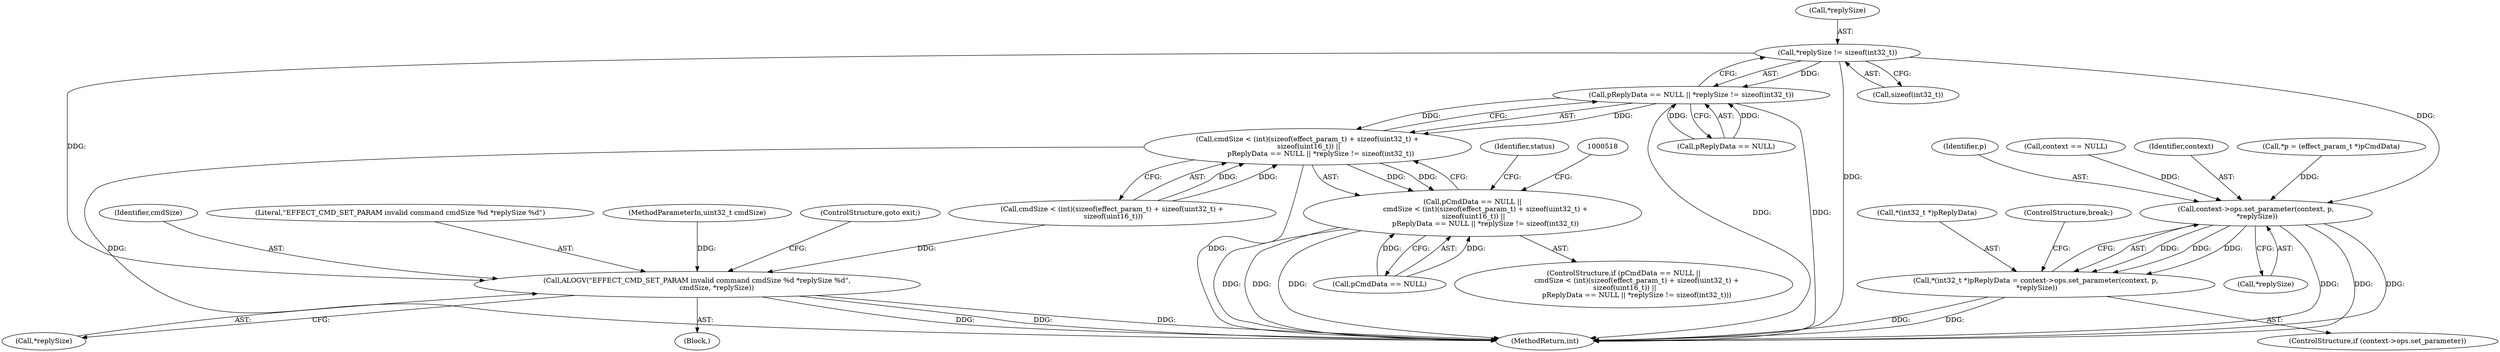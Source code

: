 digraph "0_Android_073a80800f341325932c66818ce4302b312909a4@API" {
"1000499" [label="(Call,*replySize != sizeof(int32_t))"];
"1000495" [label="(Call,pReplyData == NULL || *replySize != sizeof(int32_t))"];
"1000482" [label="(Call,cmdSize < (int)(sizeof(effect_param_t) + sizeof(uint32_t) +\n sizeof(uint16_t)) ||\n            pReplyData == NULL || *replySize != sizeof(int32_t))"];
"1000478" [label="(Call,pCmdData == NULL ||\n            cmdSize < (int)(sizeof(effect_param_t) + sizeof(uint32_t) +\n sizeof(uint16_t)) ||\n            pReplyData == NULL || *replySize != sizeof(int32_t))"];
"1000509" [label="(Call,ALOGV(\"EFFECT_CMD_SET_PARAM invalid command cmdSize %d *replySize %d\",\n                  cmdSize, *replySize))"];
"1000538" [label="(Call,context->ops.set_parameter(context, p,\n *replySize))"];
"1000533" [label="(Call,*(int32_t *)pReplyData = context->ops.set_parameter(context, p,\n *replySize))"];
"1000483" [label="(Call,cmdSize < (int)(sizeof(effect_param_t) + sizeof(uint32_t) +\n sizeof(uint16_t)))"];
"1000509" [label="(Call,ALOGV(\"EFFECT_CMD_SET_PARAM invalid command cmdSize %d *replySize %d\",\n                  cmdSize, *replySize))"];
"1000104" [label="(MethodParameterIn,uint32_t cmdSize)"];
"1000479" [label="(Call,pCmdData == NULL)"];
"1000527" [label="(ControlStructure,if (context->ops.set_parameter))"];
"1000522" [label="(Call,*p = (effect_param_t *)pCmdData)"];
"1000499" [label="(Call,*replySize != sizeof(int32_t))"];
"1000496" [label="(Call,pReplyData == NULL)"];
"1000540" [label="(Identifier,p)"];
"1000478" [label="(Call,pCmdData == NULL ||\n            cmdSize < (int)(sizeof(effect_param_t) + sizeof(uint32_t) +\n sizeof(uint16_t)) ||\n            pReplyData == NULL || *replySize != sizeof(int32_t))"];
"1000506" [label="(Identifier,status)"];
"1000504" [label="(Block,)"];
"1000541" [label="(Call,*replySize)"];
"1000533" [label="(Call,*(int32_t *)pReplyData = context->ops.set_parameter(context, p,\n *replySize))"];
"1000514" [label="(ControlStructure,goto exit;)"];
"1000511" [label="(Identifier,cmdSize)"];
"1000135" [label="(Call,context == NULL)"];
"1000477" [label="(ControlStructure,if (pCmdData == NULL ||\n            cmdSize < (int)(sizeof(effect_param_t) + sizeof(uint32_t) +\n sizeof(uint16_t)) ||\n            pReplyData == NULL || *replySize != sizeof(int32_t)))"];
"1000512" [label="(Call,*replySize)"];
"1000539" [label="(Identifier,context)"];
"1000534" [label="(Call,*(int32_t *)pReplyData)"];
"1000500" [label="(Call,*replySize)"];
"1000502" [label="(Call,sizeof(int32_t))"];
"1000543" [label="(ControlStructure,break;)"];
"1000482" [label="(Call,cmdSize < (int)(sizeof(effect_param_t) + sizeof(uint32_t) +\n sizeof(uint16_t)) ||\n            pReplyData == NULL || *replySize != sizeof(int32_t))"];
"1000495" [label="(Call,pReplyData == NULL || *replySize != sizeof(int32_t))"];
"1000510" [label="(Literal,\"EFFECT_CMD_SET_PARAM invalid command cmdSize %d *replySize %d\")"];
"1000538" [label="(Call,context->ops.set_parameter(context, p,\n *replySize))"];
"1000725" [label="(MethodReturn,int)"];
"1000499" -> "1000495"  [label="AST: "];
"1000499" -> "1000502"  [label="CFG: "];
"1000500" -> "1000499"  [label="AST: "];
"1000502" -> "1000499"  [label="AST: "];
"1000495" -> "1000499"  [label="CFG: "];
"1000499" -> "1000725"  [label="DDG: "];
"1000499" -> "1000495"  [label="DDG: "];
"1000499" -> "1000509"  [label="DDG: "];
"1000499" -> "1000538"  [label="DDG: "];
"1000495" -> "1000482"  [label="AST: "];
"1000495" -> "1000496"  [label="CFG: "];
"1000496" -> "1000495"  [label="AST: "];
"1000482" -> "1000495"  [label="CFG: "];
"1000495" -> "1000725"  [label="DDG: "];
"1000495" -> "1000725"  [label="DDG: "];
"1000495" -> "1000482"  [label="DDG: "];
"1000495" -> "1000482"  [label="DDG: "];
"1000496" -> "1000495"  [label="DDG: "];
"1000496" -> "1000495"  [label="DDG: "];
"1000482" -> "1000478"  [label="AST: "];
"1000482" -> "1000483"  [label="CFG: "];
"1000483" -> "1000482"  [label="AST: "];
"1000478" -> "1000482"  [label="CFG: "];
"1000482" -> "1000725"  [label="DDG: "];
"1000482" -> "1000725"  [label="DDG: "];
"1000482" -> "1000478"  [label="DDG: "];
"1000482" -> "1000478"  [label="DDG: "];
"1000483" -> "1000482"  [label="DDG: "];
"1000483" -> "1000482"  [label="DDG: "];
"1000478" -> "1000477"  [label="AST: "];
"1000478" -> "1000479"  [label="CFG: "];
"1000479" -> "1000478"  [label="AST: "];
"1000506" -> "1000478"  [label="CFG: "];
"1000518" -> "1000478"  [label="CFG: "];
"1000478" -> "1000725"  [label="DDG: "];
"1000478" -> "1000725"  [label="DDG: "];
"1000478" -> "1000725"  [label="DDG: "];
"1000479" -> "1000478"  [label="DDG: "];
"1000479" -> "1000478"  [label="DDG: "];
"1000509" -> "1000504"  [label="AST: "];
"1000509" -> "1000512"  [label="CFG: "];
"1000510" -> "1000509"  [label="AST: "];
"1000511" -> "1000509"  [label="AST: "];
"1000512" -> "1000509"  [label="AST: "];
"1000514" -> "1000509"  [label="CFG: "];
"1000509" -> "1000725"  [label="DDG: "];
"1000509" -> "1000725"  [label="DDG: "];
"1000509" -> "1000725"  [label="DDG: "];
"1000483" -> "1000509"  [label="DDG: "];
"1000104" -> "1000509"  [label="DDG: "];
"1000538" -> "1000533"  [label="AST: "];
"1000538" -> "1000541"  [label="CFG: "];
"1000539" -> "1000538"  [label="AST: "];
"1000540" -> "1000538"  [label="AST: "];
"1000541" -> "1000538"  [label="AST: "];
"1000533" -> "1000538"  [label="CFG: "];
"1000538" -> "1000725"  [label="DDG: "];
"1000538" -> "1000725"  [label="DDG: "];
"1000538" -> "1000725"  [label="DDG: "];
"1000538" -> "1000533"  [label="DDG: "];
"1000538" -> "1000533"  [label="DDG: "];
"1000538" -> "1000533"  [label="DDG: "];
"1000135" -> "1000538"  [label="DDG: "];
"1000522" -> "1000538"  [label="DDG: "];
"1000533" -> "1000527"  [label="AST: "];
"1000534" -> "1000533"  [label="AST: "];
"1000543" -> "1000533"  [label="CFG: "];
"1000533" -> "1000725"  [label="DDG: "];
"1000533" -> "1000725"  [label="DDG: "];
}
